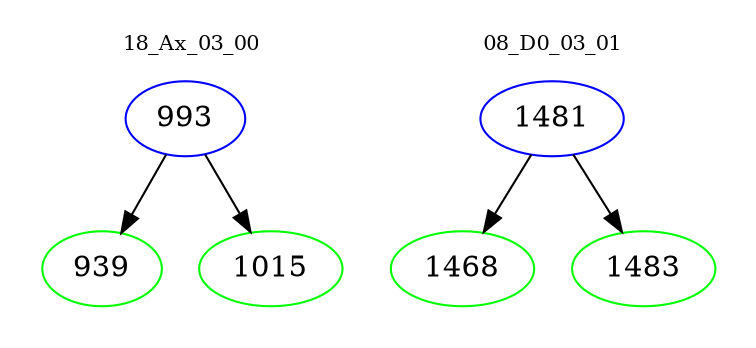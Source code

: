 digraph{
subgraph cluster_0 {
color = white
label = "18_Ax_03_00";
fontsize=10;
T0_993 [label="993", color="blue"]
T0_993 -> T0_939 [color="black"]
T0_939 [label="939", color="green"]
T0_993 -> T0_1015 [color="black"]
T0_1015 [label="1015", color="green"]
}
subgraph cluster_1 {
color = white
label = "08_D0_03_01";
fontsize=10;
T1_1481 [label="1481", color="blue"]
T1_1481 -> T1_1468 [color="black"]
T1_1468 [label="1468", color="green"]
T1_1481 -> T1_1483 [color="black"]
T1_1483 [label="1483", color="green"]
}
}
